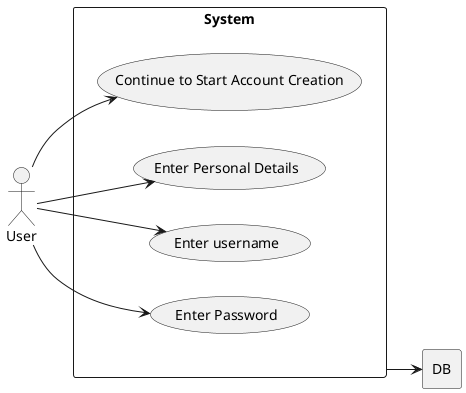 

@startuml US-01 - User Account Creation
left to right direction
actor User
actor DB

rectangle System {
  usecase "Continue to Start Account Creation" as U1
  usecase "Enter Personal Details" as U2
  usecase "Enter username" as U3
  usecase "Enter Password" as U4

}

rectangle DB {
'   usecase "Verify Payment Info" as U3
'   usecase "Prompt for Correct Info" as U4
'   usecase "Bill User" as U5
'   usecase "Display Success & Receipt" as U6
}

User --> U1
User --> U2
User --> U3
User --> U4 
System --> DB

' DB --> U3
' DB --> U4
' DB --> U5
' DB --> U6
@enduml